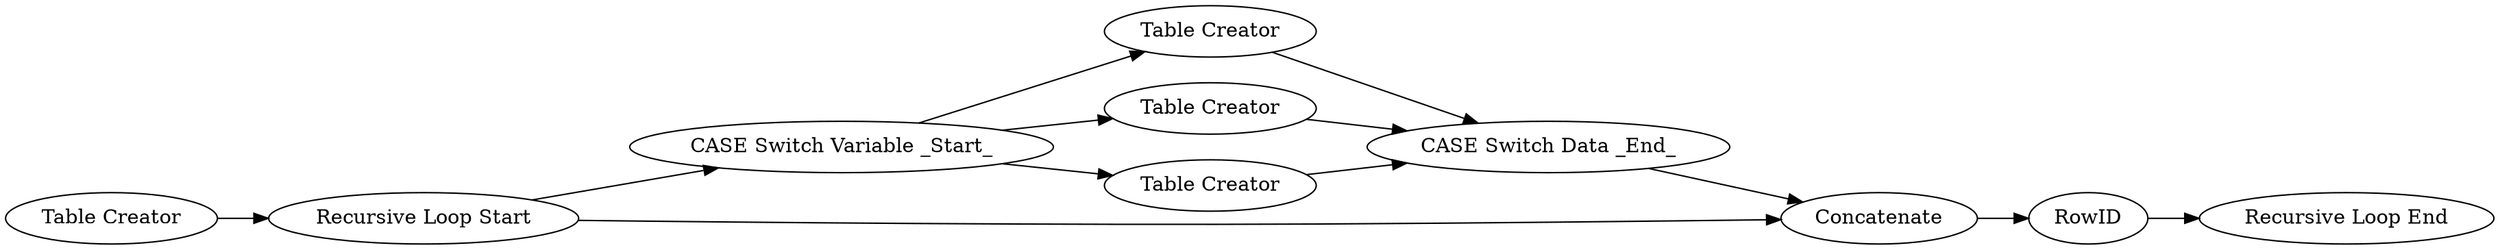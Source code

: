 digraph {
	273 -> 274
	277 -> 279
	273 -> 278
	274 -> 276
	280 -> 270
	272 -> 273
	276 -> 279
	279 -> 278
	274 -> 277
	274 -> 275
	275 -> 279
	278 -> 280
	274 [label="CASE Switch Variable _Start_"]
	275 [label="Table Creator"]
	277 [label="Table Creator"]
	280 [label=RowID]
	270 [label="Recursive Loop End"]
	279 [label="CASE Switch Data _End_"]
	276 [label="Table Creator"]
	273 [label="Recursive Loop Start"]
	272 [label="Table Creator"]
	278 [label=Concatenate]
	rankdir=LR
}
